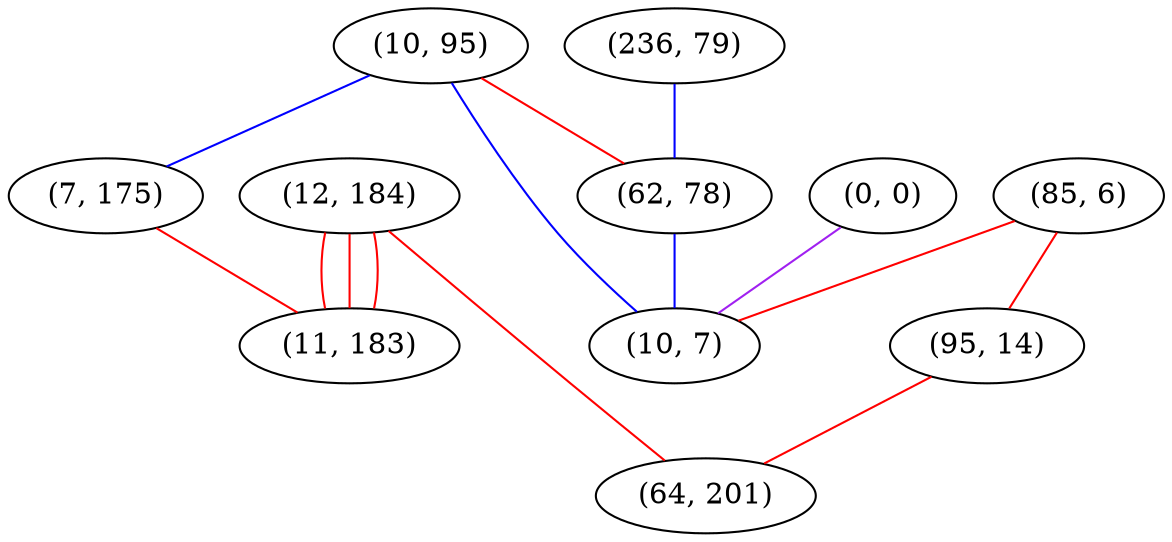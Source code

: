 graph "" {
"(10, 95)";
"(236, 79)";
"(0, 0)";
"(7, 175)";
"(62, 78)";
"(85, 6)";
"(95, 14)";
"(12, 184)";
"(11, 183)";
"(10, 7)";
"(64, 201)";
"(10, 95)" -- "(10, 7)"  [color=blue, key=0, weight=3];
"(10, 95)" -- "(7, 175)"  [color=blue, key=0, weight=3];
"(10, 95)" -- "(62, 78)"  [color=red, key=0, weight=1];
"(236, 79)" -- "(62, 78)"  [color=blue, key=0, weight=3];
"(0, 0)" -- "(10, 7)"  [color=purple, key=0, weight=4];
"(7, 175)" -- "(11, 183)"  [color=red, key=0, weight=1];
"(62, 78)" -- "(10, 7)"  [color=blue, key=0, weight=3];
"(85, 6)" -- "(10, 7)"  [color=red, key=0, weight=1];
"(85, 6)" -- "(95, 14)"  [color=red, key=0, weight=1];
"(95, 14)" -- "(64, 201)"  [color=red, key=0, weight=1];
"(12, 184)" -- "(64, 201)"  [color=red, key=0, weight=1];
"(12, 184)" -- "(11, 183)"  [color=red, key=0, weight=1];
"(12, 184)" -- "(11, 183)"  [color=red, key=1, weight=1];
"(12, 184)" -- "(11, 183)"  [color=red, key=2, weight=1];
}
